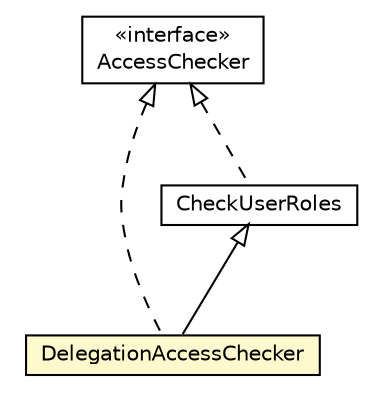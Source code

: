 #!/usr/local/bin/dot
#
# Class diagram 
# Generated by UMLGraph version R5_6-24-gf6e263 (http://www.umlgraph.org/)
#

digraph G {
	edge [fontname="Helvetica",fontsize=10,labelfontname="Helvetica",labelfontsize=10];
	node [fontname="Helvetica",fontsize=10,shape=plaintext];
	nodesep=0.25;
	ranksep=0.5;
	// org.universAAL.security.authorisator.access_checkers.DelegationAccessChecker
	c3341972 [label=<<table title="org.universAAL.security.authorisator.access_checkers.DelegationAccessChecker" border="0" cellborder="1" cellspacing="0" cellpadding="2" port="p" bgcolor="lemonChiffon" href="./DelegationAccessChecker.html">
		<tr><td><table border="0" cellspacing="0" cellpadding="1">
<tr><td align="center" balign="center"> DelegationAccessChecker </td></tr>
		</table></td></tr>
		</table>>, URL="./DelegationAccessChecker.html", fontname="Helvetica", fontcolor="black", fontsize=10.0];
	// org.universAAL.security.authorisator.access_checkers.CheckUserRoles
	c3341974 [label=<<table title="org.universAAL.security.authorisator.access_checkers.CheckUserRoles" border="0" cellborder="1" cellspacing="0" cellpadding="2" port="p" href="./CheckUserRoles.html">
		<tr><td><table border="0" cellspacing="0" cellpadding="1">
<tr><td align="center" balign="center"> CheckUserRoles </td></tr>
		</table></td></tr>
		</table>>, URL="./CheckUserRoles.html", fontname="Helvetica", fontcolor="black", fontsize=10.0];
	// org.universAAL.security.authorisator.interfaces.AccessChecker
	c3341978 [label=<<table title="org.universAAL.security.authorisator.interfaces.AccessChecker" border="0" cellborder="1" cellspacing="0" cellpadding="2" port="p" href="../interfaces/AccessChecker.html">
		<tr><td><table border="0" cellspacing="0" cellpadding="1">
<tr><td align="center" balign="center"> &#171;interface&#187; </td></tr>
<tr><td align="center" balign="center"> AccessChecker </td></tr>
		</table></td></tr>
		</table>>, URL="../interfaces/AccessChecker.html", fontname="Helvetica", fontcolor="black", fontsize=10.0];
	//org.universAAL.security.authorisator.access_checkers.DelegationAccessChecker extends org.universAAL.security.authorisator.access_checkers.CheckUserRoles
	c3341974:p -> c3341972:p [dir=back,arrowtail=empty];
	//org.universAAL.security.authorisator.access_checkers.DelegationAccessChecker implements org.universAAL.security.authorisator.interfaces.AccessChecker
	c3341978:p -> c3341972:p [dir=back,arrowtail=empty,style=dashed];
	//org.universAAL.security.authorisator.access_checkers.CheckUserRoles implements org.universAAL.security.authorisator.interfaces.AccessChecker
	c3341978:p -> c3341974:p [dir=back,arrowtail=empty,style=dashed];
}

